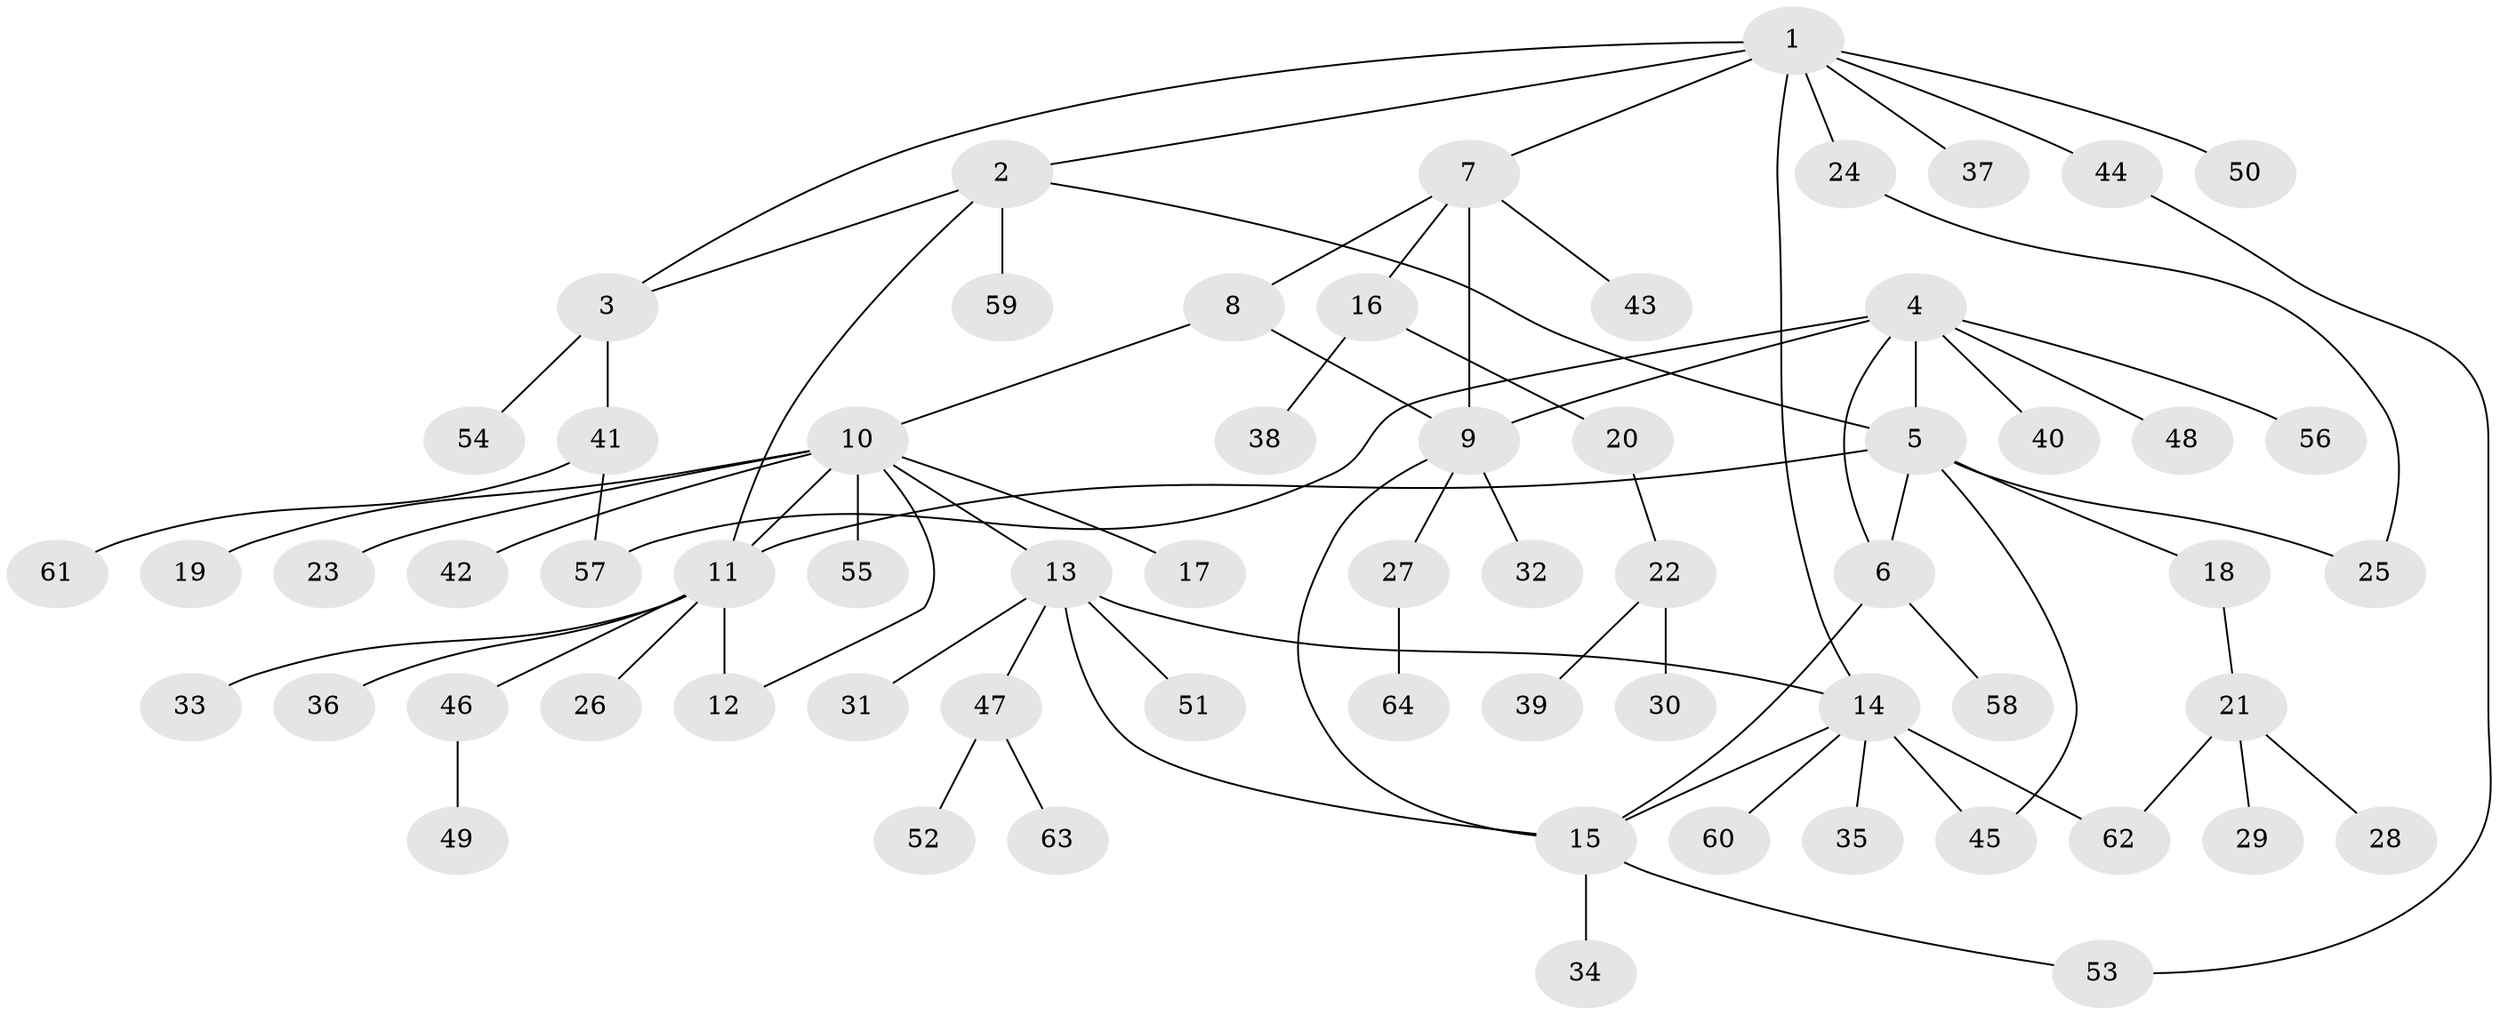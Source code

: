 // coarse degree distribution, {7: 0.045454545454545456, 10: 0.022727272727272728, 3: 0.022727272727272728, 5: 0.045454545454545456, 8: 0.022727272727272728, 6: 0.045454545454545456, 9: 0.022727272727272728, 1: 0.6363636363636364, 2: 0.13636363636363635}
// Generated by graph-tools (version 1.1) at 2025/58/03/04/25 21:58:36]
// undirected, 64 vertices, 79 edges
graph export_dot {
graph [start="1"]
  node [color=gray90,style=filled];
  1;
  2;
  3;
  4;
  5;
  6;
  7;
  8;
  9;
  10;
  11;
  12;
  13;
  14;
  15;
  16;
  17;
  18;
  19;
  20;
  21;
  22;
  23;
  24;
  25;
  26;
  27;
  28;
  29;
  30;
  31;
  32;
  33;
  34;
  35;
  36;
  37;
  38;
  39;
  40;
  41;
  42;
  43;
  44;
  45;
  46;
  47;
  48;
  49;
  50;
  51;
  52;
  53;
  54;
  55;
  56;
  57;
  58;
  59;
  60;
  61;
  62;
  63;
  64;
  1 -- 2;
  1 -- 3;
  1 -- 7;
  1 -- 14;
  1 -- 24;
  1 -- 37;
  1 -- 44;
  1 -- 50;
  2 -- 3;
  2 -- 5;
  2 -- 11;
  2 -- 59;
  3 -- 41;
  3 -- 54;
  4 -- 5;
  4 -- 6;
  4 -- 9;
  4 -- 40;
  4 -- 48;
  4 -- 56;
  4 -- 57;
  5 -- 6;
  5 -- 11;
  5 -- 18;
  5 -- 25;
  5 -- 45;
  6 -- 15;
  6 -- 58;
  7 -- 8;
  7 -- 9;
  7 -- 16;
  7 -- 43;
  8 -- 9;
  8 -- 10;
  9 -- 15;
  9 -- 27;
  9 -- 32;
  10 -- 11;
  10 -- 12;
  10 -- 13;
  10 -- 17;
  10 -- 19;
  10 -- 23;
  10 -- 42;
  10 -- 55;
  11 -- 12;
  11 -- 26;
  11 -- 33;
  11 -- 36;
  11 -- 46;
  13 -- 14;
  13 -- 15;
  13 -- 31;
  13 -- 47;
  13 -- 51;
  14 -- 15;
  14 -- 35;
  14 -- 45;
  14 -- 60;
  14 -- 62;
  15 -- 34;
  15 -- 53;
  16 -- 20;
  16 -- 38;
  18 -- 21;
  20 -- 22;
  21 -- 28;
  21 -- 29;
  21 -- 62;
  22 -- 30;
  22 -- 39;
  24 -- 25;
  27 -- 64;
  41 -- 57;
  41 -- 61;
  44 -- 53;
  46 -- 49;
  47 -- 52;
  47 -- 63;
}
